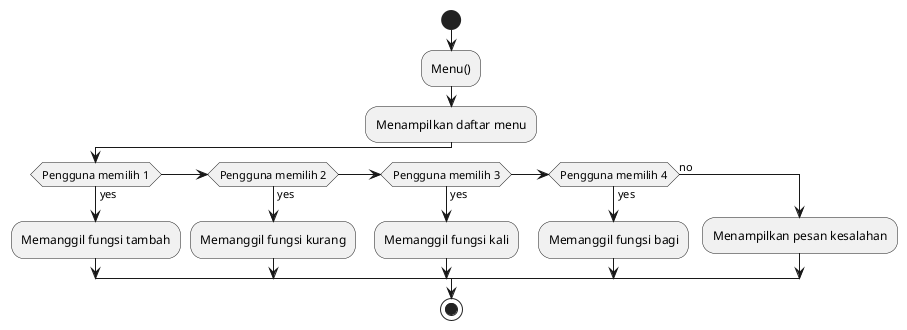 @startuml
start
:Menu();
:Menampilkan daftar menu;
if (Pengguna memilih 1) then (yes)
  :Memanggil fungsi tambah;
else if (Pengguna memilih 2) then (yes)
  :Memanggil fungsi kurang;
else if (Pengguna memilih 3) then (yes)
  :Memanggil fungsi kali;
else if (Pengguna memilih 4) then (yes)
  :Memanggil fungsi bagi;
else (no)
  :Menampilkan pesan kesalahan;
endif
stop
@enduml
